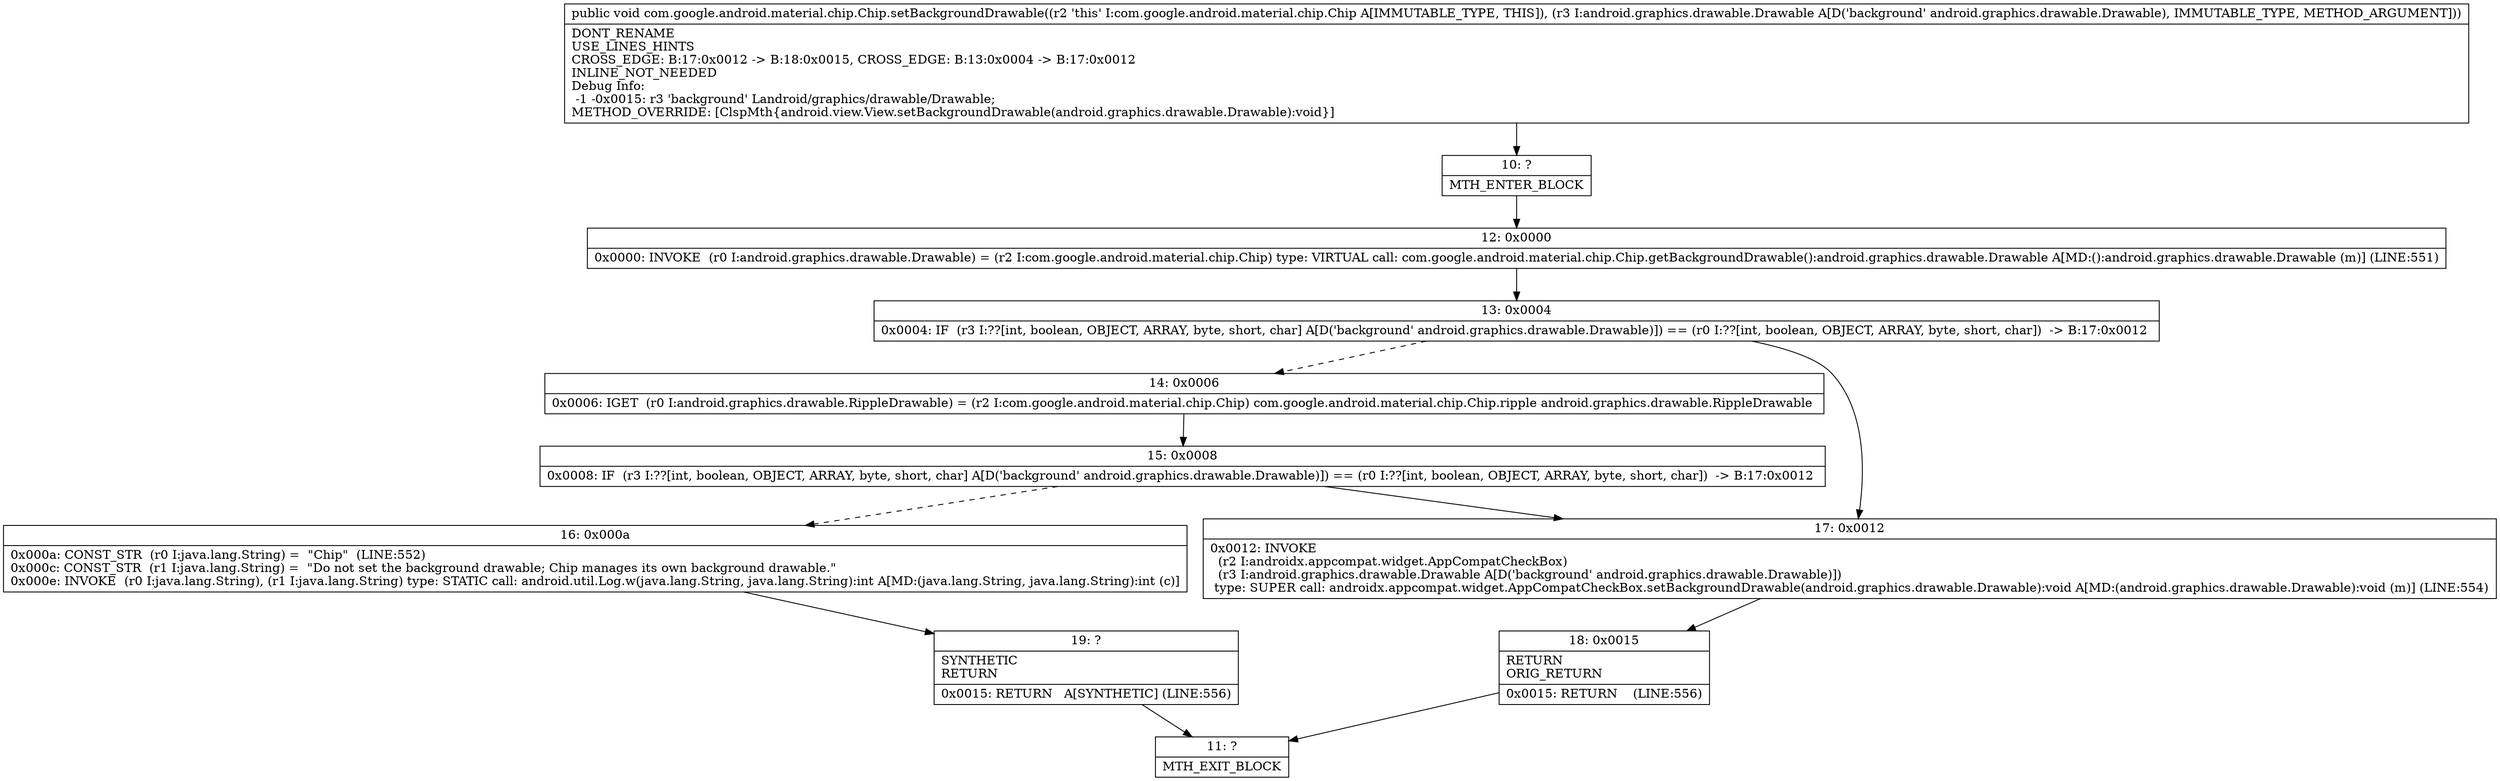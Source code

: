 digraph "CFG forcom.google.android.material.chip.Chip.setBackgroundDrawable(Landroid\/graphics\/drawable\/Drawable;)V" {
Node_10 [shape=record,label="{10\:\ ?|MTH_ENTER_BLOCK\l}"];
Node_12 [shape=record,label="{12\:\ 0x0000|0x0000: INVOKE  (r0 I:android.graphics.drawable.Drawable) = (r2 I:com.google.android.material.chip.Chip) type: VIRTUAL call: com.google.android.material.chip.Chip.getBackgroundDrawable():android.graphics.drawable.Drawable A[MD:():android.graphics.drawable.Drawable (m)] (LINE:551)\l}"];
Node_13 [shape=record,label="{13\:\ 0x0004|0x0004: IF  (r3 I:??[int, boolean, OBJECT, ARRAY, byte, short, char] A[D('background' android.graphics.drawable.Drawable)]) == (r0 I:??[int, boolean, OBJECT, ARRAY, byte, short, char])  \-\> B:17:0x0012 \l}"];
Node_14 [shape=record,label="{14\:\ 0x0006|0x0006: IGET  (r0 I:android.graphics.drawable.RippleDrawable) = (r2 I:com.google.android.material.chip.Chip) com.google.android.material.chip.Chip.ripple android.graphics.drawable.RippleDrawable \l}"];
Node_15 [shape=record,label="{15\:\ 0x0008|0x0008: IF  (r3 I:??[int, boolean, OBJECT, ARRAY, byte, short, char] A[D('background' android.graphics.drawable.Drawable)]) == (r0 I:??[int, boolean, OBJECT, ARRAY, byte, short, char])  \-\> B:17:0x0012 \l}"];
Node_16 [shape=record,label="{16\:\ 0x000a|0x000a: CONST_STR  (r0 I:java.lang.String) =  \"Chip\"  (LINE:552)\l0x000c: CONST_STR  (r1 I:java.lang.String) =  \"Do not set the background drawable; Chip manages its own background drawable.\" \l0x000e: INVOKE  (r0 I:java.lang.String), (r1 I:java.lang.String) type: STATIC call: android.util.Log.w(java.lang.String, java.lang.String):int A[MD:(java.lang.String, java.lang.String):int (c)]\l}"];
Node_19 [shape=record,label="{19\:\ ?|SYNTHETIC\lRETURN\l|0x0015: RETURN   A[SYNTHETIC] (LINE:556)\l}"];
Node_11 [shape=record,label="{11\:\ ?|MTH_EXIT_BLOCK\l}"];
Node_17 [shape=record,label="{17\:\ 0x0012|0x0012: INVOKE  \l  (r2 I:androidx.appcompat.widget.AppCompatCheckBox)\l  (r3 I:android.graphics.drawable.Drawable A[D('background' android.graphics.drawable.Drawable)])\l type: SUPER call: androidx.appcompat.widget.AppCompatCheckBox.setBackgroundDrawable(android.graphics.drawable.Drawable):void A[MD:(android.graphics.drawable.Drawable):void (m)] (LINE:554)\l}"];
Node_18 [shape=record,label="{18\:\ 0x0015|RETURN\lORIG_RETURN\l|0x0015: RETURN    (LINE:556)\l}"];
MethodNode[shape=record,label="{public void com.google.android.material.chip.Chip.setBackgroundDrawable((r2 'this' I:com.google.android.material.chip.Chip A[IMMUTABLE_TYPE, THIS]), (r3 I:android.graphics.drawable.Drawable A[D('background' android.graphics.drawable.Drawable), IMMUTABLE_TYPE, METHOD_ARGUMENT]))  | DONT_RENAME\lUSE_LINES_HINTS\lCROSS_EDGE: B:17:0x0012 \-\> B:18:0x0015, CROSS_EDGE: B:13:0x0004 \-\> B:17:0x0012\lINLINE_NOT_NEEDED\lDebug Info:\l  \-1 \-0x0015: r3 'background' Landroid\/graphics\/drawable\/Drawable;\lMETHOD_OVERRIDE: [ClspMth\{android.view.View.setBackgroundDrawable(android.graphics.drawable.Drawable):void\}]\l}"];
MethodNode -> Node_10;Node_10 -> Node_12;
Node_12 -> Node_13;
Node_13 -> Node_14[style=dashed];
Node_13 -> Node_17;
Node_14 -> Node_15;
Node_15 -> Node_16[style=dashed];
Node_15 -> Node_17;
Node_16 -> Node_19;
Node_19 -> Node_11;
Node_17 -> Node_18;
Node_18 -> Node_11;
}

